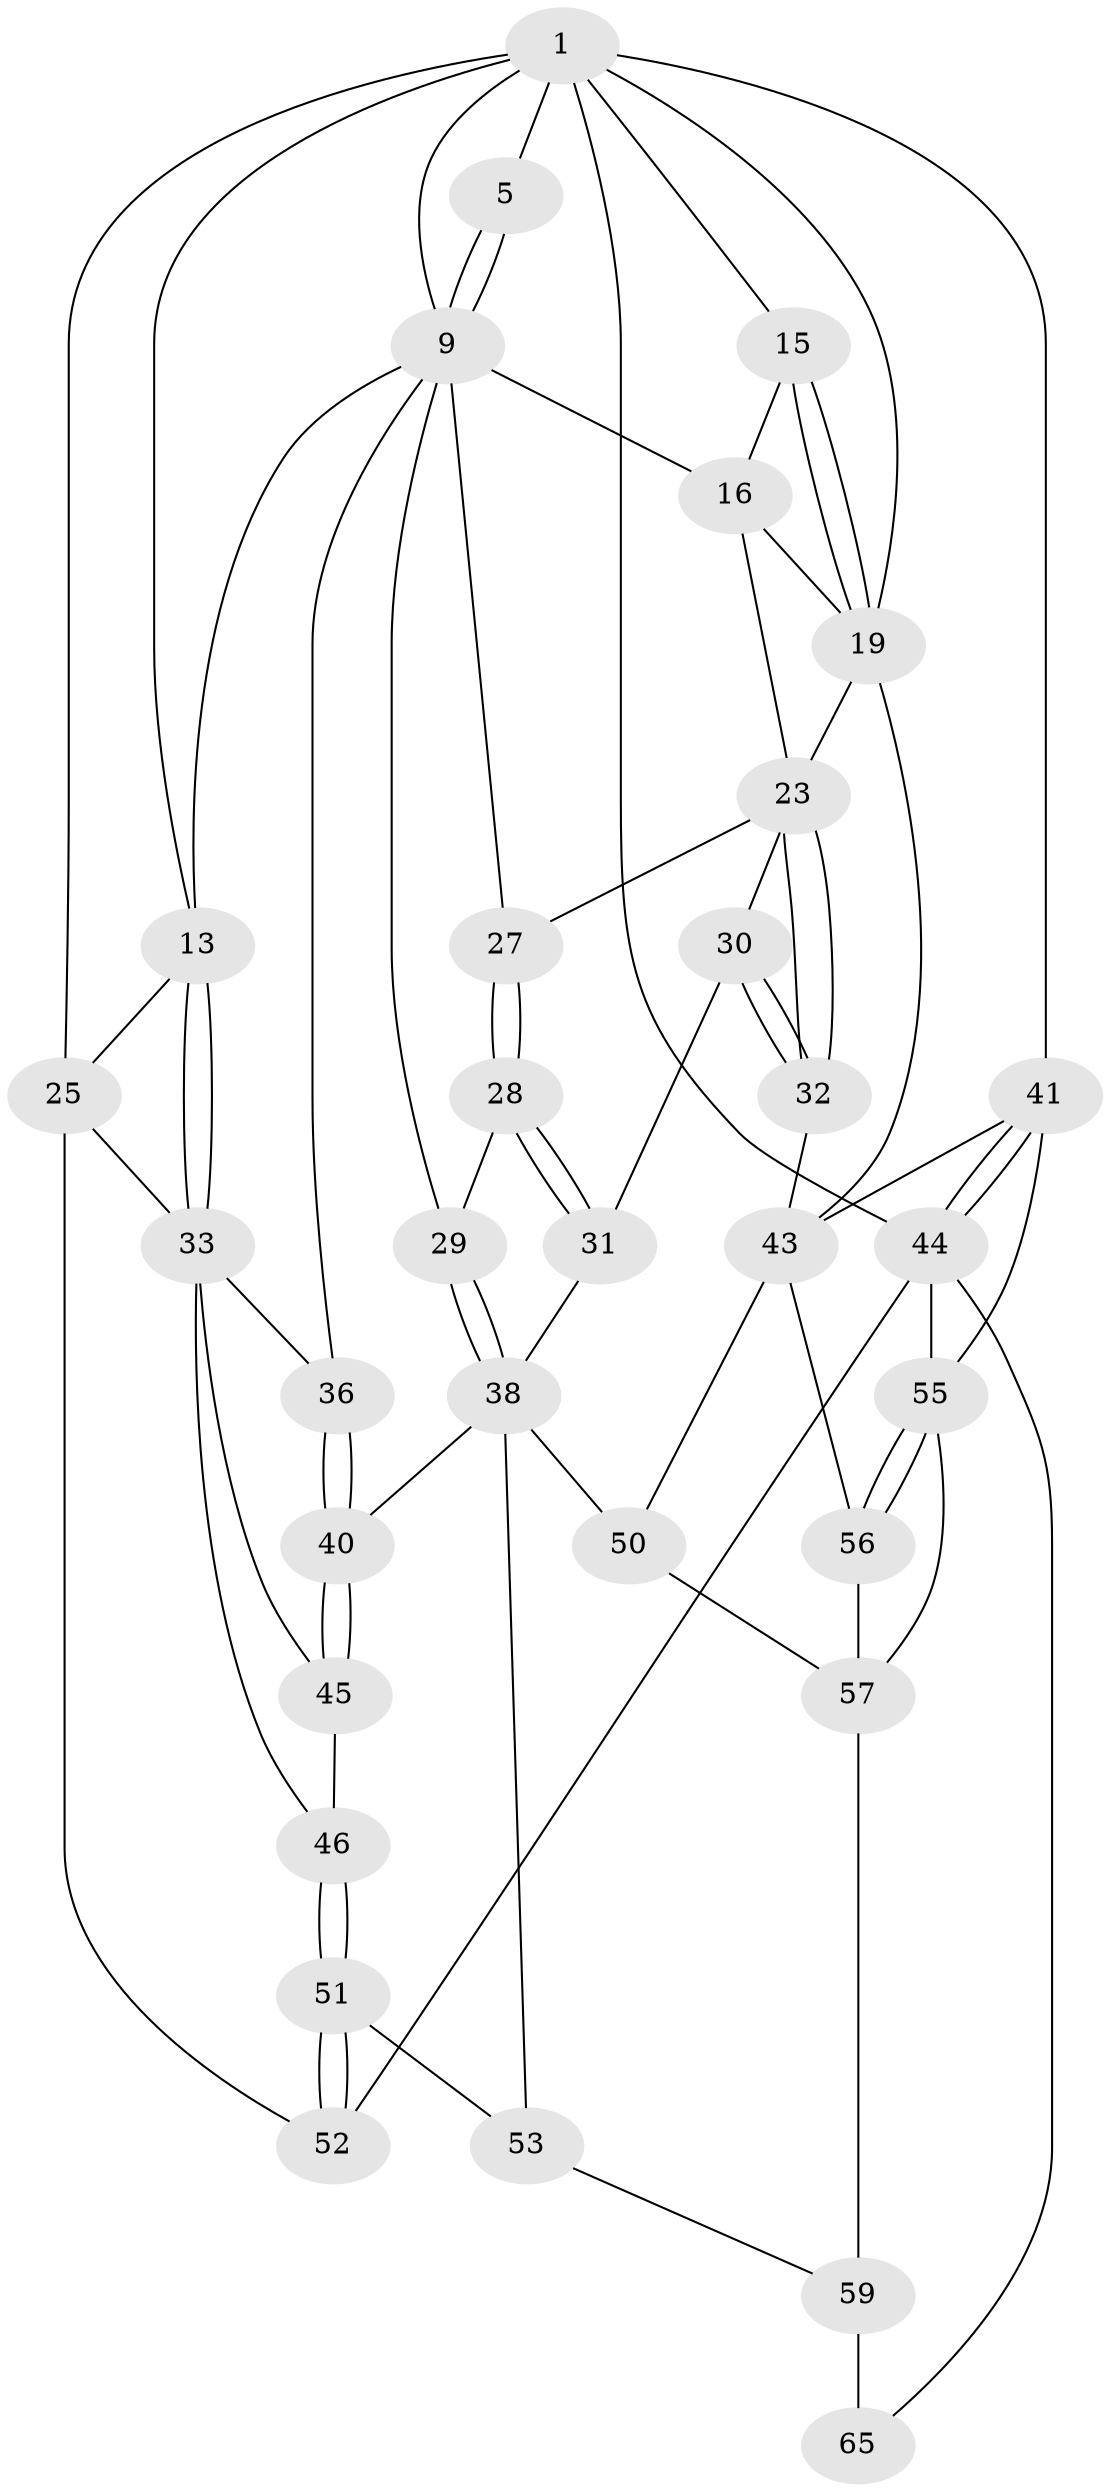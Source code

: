 // original degree distribution, {3: 0.030303030303030304, 5: 0.48484848484848486, 6: 0.22727272727272727, 4: 0.25757575757575757}
// Generated by graph-tools (version 1.1) at 2025/17/03/09/25 04:17:05]
// undirected, 33 vertices, 76 edges
graph export_dot {
graph [start="1"]
  node [color=gray90,style=filled];
  1 [pos="+0.6506087011607543+0",super="+7+2"];
  5 [pos="+0.23988673271009592+0",super="+6"];
  9 [pos="+0.3883615798896605+0.2745349731256228",super="+10"];
  13 [pos="+0.291896048970226+0.4183480271068801",super="+14"];
  15 [pos="+0.7156809747650041+0.23787302718487116"];
  16 [pos="+0.7039132260599921+0.2597667102791845",super="+17"];
  19 [pos="+1+0.15445895216247352",super="+21"];
  23 [pos="+0.7806209293045937+0.5157749907000879",super="+24"];
  25 [pos="+0+0.4725892723406165",super="+35"];
  27 [pos="+0.5727030094034152+0.4469619463905113"];
  28 [pos="+0.5473796952950079+0.5961610744839627"];
  29 [pos="+0.4166497719250804+0.5482030889111648"];
  30 [pos="+0.6133841712394892+0.5947658685199587"];
  31 [pos="+0.5582170575174175+0.6065875851974358"];
  32 [pos="+0.7144516873030788+0.6288980976849801"];
  33 [pos="+0.1435348855564496+0.5313164002263197",super="+37+34"];
  36 [pos="+0.2748913391503128+0.6133942298778847"];
  38 [pos="+0.38959379735335437+0.7015562867906447",super="+39+49"];
  40 [pos="+0.29479759574553205+0.7045026901809502"];
  41 [pos="+1+0.6545103439613804",super="+42"];
  43 [pos="+0.9420817355018007+0.6377978686156582",super="+47"];
  44 [pos="+1+1",super="+54"];
  45 [pos="+0.1509968780881027+0.6141125133017833"];
  46 [pos="+0.13997081117724397+0.6090961412033672"];
  50 [pos="+0.5599997858392992+0.7878897208778077"];
  51 [pos="+0.09876310610981606+0.8014376669539773"];
  52 [pos="+0+0.8324491097355584"];
  53 [pos="+0.24556248356747587+0.8607107210093791"];
  55 [pos="+0.8490780412859587+0.8691459412786745",super="+61"];
  56 [pos="+0.8000295677689808+0.8257169913308781"];
  57 [pos="+0.7064153839063237+0.8474810841281886",super="+58+62"];
  59 [pos="+0.5519729623591095+0.8170926705636617",super="+60+63"];
  65 [pos="+0.30508073416488873+1"];
  1 -- 15;
  1 -- 9;
  1 -- 5 [weight=2];
  1 -- 41;
  1 -- 44 [weight=2];
  1 -- 19;
  1 -- 25;
  1 -- 13;
  5 -- 9;
  5 -- 9;
  9 -- 16;
  9 -- 29;
  9 -- 36;
  9 -- 27;
  9 -- 13;
  13 -- 33;
  13 -- 33;
  13 -- 25;
  15 -- 16;
  15 -- 19;
  15 -- 19;
  16 -- 23;
  16 -- 19;
  19 -- 43;
  19 -- 23;
  23 -- 32;
  23 -- 32;
  23 -- 27;
  23 -- 30;
  25 -- 52;
  25 -- 33;
  27 -- 28;
  27 -- 28;
  28 -- 29;
  28 -- 31;
  28 -- 31;
  29 -- 38;
  29 -- 38;
  30 -- 31;
  30 -- 32;
  30 -- 32;
  31 -- 38;
  32 -- 43;
  33 -- 36;
  33 -- 45;
  33 -- 46;
  36 -- 40;
  36 -- 40;
  38 -- 40;
  38 -- 53;
  38 -- 50;
  40 -- 45;
  40 -- 45;
  41 -- 44;
  41 -- 44;
  41 -- 43;
  41 -- 55;
  43 -- 56;
  43 -- 50;
  44 -- 55 [weight=2];
  44 -- 65;
  44 -- 52;
  45 -- 46;
  46 -- 51;
  46 -- 51;
  50 -- 57;
  51 -- 52;
  51 -- 52;
  51 -- 53;
  53 -- 59;
  55 -- 56;
  55 -- 56;
  55 -- 57;
  56 -- 57;
  57 -- 59 [weight=2];
  59 -- 65 [weight=2];
}
